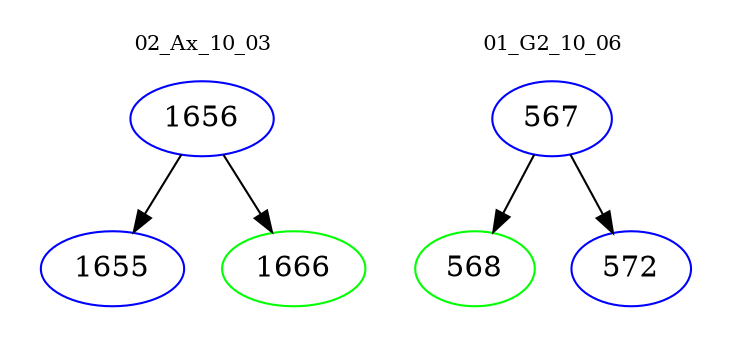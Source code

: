 digraph{
subgraph cluster_0 {
color = white
label = "02_Ax_10_03";
fontsize=10;
T0_1656 [label="1656", color="blue"]
T0_1656 -> T0_1655 [color="black"]
T0_1655 [label="1655", color="blue"]
T0_1656 -> T0_1666 [color="black"]
T0_1666 [label="1666", color="green"]
}
subgraph cluster_1 {
color = white
label = "01_G2_10_06";
fontsize=10;
T1_567 [label="567", color="blue"]
T1_567 -> T1_568 [color="black"]
T1_568 [label="568", color="green"]
T1_567 -> T1_572 [color="black"]
T1_572 [label="572", color="blue"]
}
}
